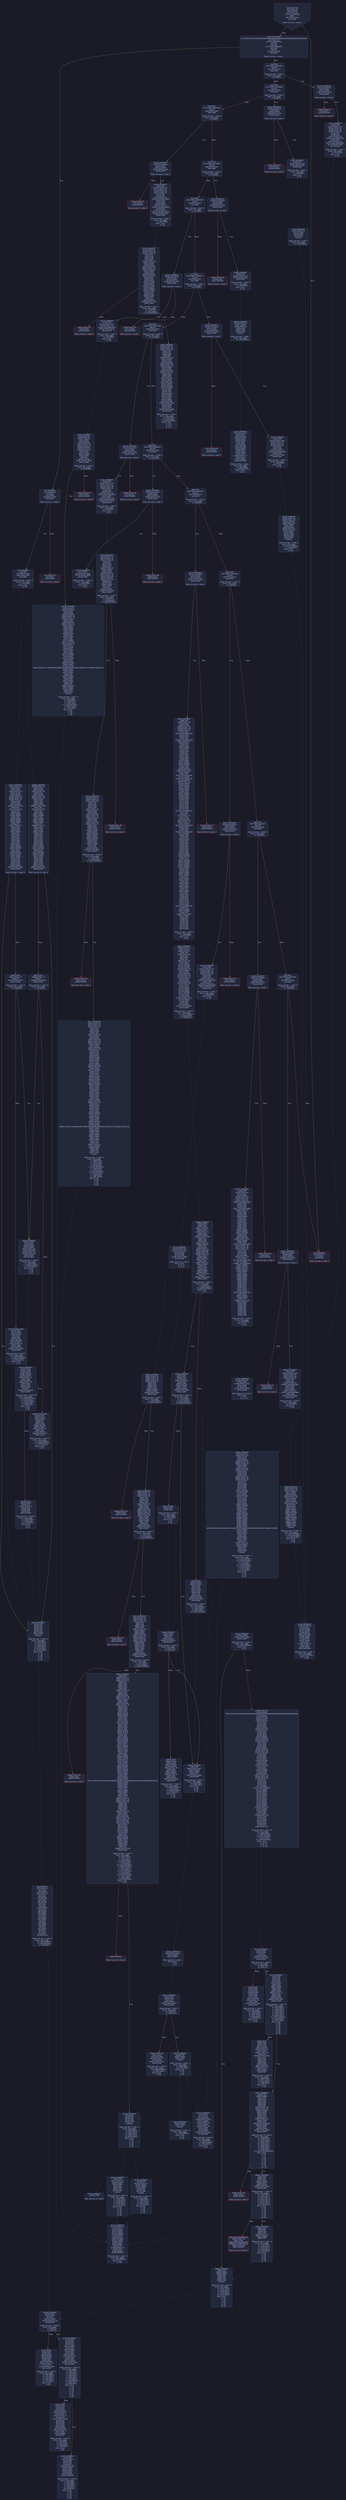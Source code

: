 digraph G {
    node [shape=box, style="filled, rounded", color="#565f89", fontcolor="#c0caf5", fontname="Helvetica", fillcolor="#24283b"];
    edge [color="#414868", fontcolor="#c0caf5", fontname="Helvetica"];
    bgcolor="#1a1b26";
    0 [ label = "[00] PUSH1 80
[02] PUSH1 40
[04] MSTORE
[05] PUSH1 04
[07] CALLDATASIZE
[08] LT
[09] PUSH2 00c4
[0c] JUMPI

Stack size req: 0, sizeΔ: 0
" shape = invhouse]
    1 [ label = "[0d] PUSH4 ffffffff
[12] PUSH29 0100000000000000000000000000000000000000000000000000000000
[30] PUSH1 00
[32] CALLDATALOAD
[33] DIV
[34] AND
[35] PUSH4 06fdde03
[3a] DUP2
[3b] EQ
[3c] PUSH2 00c9
[3f] JUMPI

Stack size req: 0, sizeΔ: 1
"]
    2 [ label = "[40] DUP1
[41] PUSH4 095ea7b3
[46] EQ
[47] PUSH2 0153
[4a] JUMPI

Stack size req: 1, sizeΔ: 0
Entry->Op usage:
	0->70:EQ:1
"]
    3 [ label = "[4b] DUP1
[4c] PUSH4 18160ddd
[51] EQ
[52] PUSH2 018b
[55] JUMPI

Stack size req: 1, sizeΔ: 0
Entry->Op usage:
	0->81:EQ:1
"]
    4 [ label = "[56] DUP1
[57] PUSH4 23b872dd
[5c] EQ
[5d] PUSH2 01b2
[60] JUMPI

Stack size req: 1, sizeΔ: 0
Entry->Op usage:
	0->92:EQ:1
"]
    5 [ label = "[61] DUP1
[62] PUSH4 313ce567
[67] EQ
[68] PUSH2 01dc
[6b] JUMPI

Stack size req: 1, sizeΔ: 0
Entry->Op usage:
	0->103:EQ:1
"]
    6 [ label = "[6c] DUP1
[6d] PUSH4 42966c68
[72] EQ
[73] PUSH2 0207
[76] JUMPI

Stack size req: 1, sizeΔ: 0
Entry->Op usage:
	0->114:EQ:1
"]
    7 [ label = "[77] DUP1
[78] PUSH4 70a08231
[7d] EQ
[7e] PUSH2 021f
[81] JUMPI

Stack size req: 1, sizeΔ: 0
Entry->Op usage:
	0->125:EQ:1
"]
    8 [ label = "[82] DUP1
[83] PUSH4 79cc6790
[88] EQ
[89] PUSH2 0240
[8c] JUMPI

Stack size req: 1, sizeΔ: 0
Entry->Op usage:
	0->136:EQ:1
"]
    9 [ label = "[8d] DUP1
[8e] PUSH4 95d89b41
[93] EQ
[94] PUSH2 0264
[97] JUMPI

Stack size req: 1, sizeΔ: 0
Entry->Op usage:
	0->147:EQ:1
"]
    10 [ label = "[98] DUP1
[99] PUSH4 9dbf0087
[9e] EQ
[9f] PUSH2 0279
[a2] JUMPI

Stack size req: 1, sizeΔ: 0
Entry->Op usage:
	0->158:EQ:1
"]
    11 [ label = "[a3] DUP1
[a4] PUSH4 a9059cbb
[a9] EQ
[aa] PUSH2 0317
[ad] JUMPI

Stack size req: 1, sizeΔ: 0
Entry->Op usage:
	0->169:EQ:1
"]
    12 [ label = "[ae] DUP1
[af] PUSH4 cae9ca51
[b4] EQ
[b5] PUSH2 033b
[b8] JUMPI

Stack size req: 1, sizeΔ: 0
Entry->Op usage:
	0->180:EQ:1
"]
    13 [ label = "[b9] DUP1
[ba] PUSH4 dd62ed3e
[bf] EQ
[c0] PUSH2 03a4
[c3] JUMPI

Stack size req: 1, sizeΔ: 0
Entry->Op usage:
	0->191:EQ:1
"]
    14 [ label = "[c4] JUMPDEST
[c5] PUSH1 00
[c7] DUP1
[c8] REVERT

Stack size req: 0, sizeΔ: 0
" color = "red"]
    15 [ label = "[c9] JUMPDEST
[ca] CALLVALUE
[cb] DUP1
[cc] ISZERO
[cd] PUSH2 00d5
[d0] JUMPI

Stack size req: 0, sizeΔ: 1
"]
    16 [ label = "[d1] PUSH1 00
[d3] DUP1
[d4] REVERT

Stack size req: 0, sizeΔ: 0
" color = "red"]
    17 [ label = "[d5] JUMPDEST
[d6] POP
[d7] PUSH2 00de
[da] PUSH2 03cb
[dd] JUMP

Stack size req: 1, sizeΔ: 0
Entry->Op usage:
	0->214:POP:0
Entry->Exit:
	0->😵
"]
    18 [ label = "[de] JUMPDEST
[df] PUSH1 40
[e1] DUP1
[e2] MLOAD
[e3] PUSH1 20
[e5] DUP1
[e6] DUP3
[e7] MSTORE
[e8] DUP4
[e9] MLOAD
[ea] DUP2
[eb] DUP4
[ec] ADD
[ed] MSTORE
[ee] DUP4
[ef] MLOAD
[f0] SWAP2
[f1] SWAP3
[f2] DUP4
[f3] SWAP3
[f4] SWAP1
[f5] DUP4
[f6] ADD
[f7] SWAP2
[f8] DUP6
[f9] ADD
[fa] SWAP1
[fb] DUP1
[fc] DUP4
[fd] DUP4
[fe] PUSH1 00

Stack size req: 1, sizeΔ: 9
Entry->Op usage:
	0->233:MLOAD:0
	0->239:MLOAD:0
	0->249:ADD:0
"]
    19 [ label = "[0100] JUMPDEST
[0101] DUP4
[0102] DUP2
[0103] LT
[0104] ISZERO
[0105] PUSH2 0118
[0108] JUMPI

Stack size req: 4, sizeΔ: 0
Entry->Op usage:
	0->259:LT:0
	3->259:LT:1
"]
    20 [ label = "[0109] DUP2
[010a] DUP2
[010b] ADD
[010c] MLOAD
[010d] DUP4
[010e] DUP3
[010f] ADD
[0110] MSTORE
[0111] PUSH1 20
[0113] ADD
[0114] PUSH2 0100
[0117] JUMP

Stack size req: 3, sizeΔ: 0
Entry->Op usage:
	0->267:ADD:0
	0->271:ADD:0
	0->275:ADD:1
	1->267:ADD:1
	2->271:ADD:1
Entry->Exit:
	0->😵
"]
    21 [ label = "[0118] JUMPDEST
[0119] POP
[011a] POP
[011b] POP
[011c] POP
[011d] SWAP1
[011e] POP
[011f] SWAP1
[0120] DUP2
[0121] ADD
[0122] SWAP1
[0123] PUSH1 1f
[0125] AND
[0126] DUP1
[0127] ISZERO
[0128] PUSH2 0145
[012b] JUMPI

Stack size req: 7, sizeΔ: -5
Entry->Op usage:
	0->281:POP:0
	1->282:POP:0
	2->283:POP:0
	3->284:POP:0
	4->289:ADD:0
	4->293:AND:1
	4->295:ISZERO:0
	5->286:POP:0
	6->289:ADD:1
Entry->Exit:
	0->😵
	1->😵
	2->😵
	3->😵
	4->0
	5->😵
	6->😵
"]
    22 [ label = "[012c] DUP1
[012d] DUP3
[012e] SUB
[012f] DUP1
[0130] MLOAD
[0131] PUSH1 01
[0133] DUP4
[0134] PUSH1 20
[0136] SUB
[0137] PUSH2 0100
[013a] EXP
[013b] SUB
[013c] NOT
[013d] AND
[013e] DUP2
[013f] MSTORE
[0140] PUSH1 20
[0142] ADD
[0143] SWAP2
[0144] POP

Stack size req: 2, sizeΔ: 0
Entry->Op usage:
	0->302:SUB:1
	0->310:SUB:1
	1->302:SUB:0
	1->324:POP:0
Entry->Exit:
	1->😵
"]
    23 [ label = "[0145] JUMPDEST
[0146] POP
[0147] SWAP3
[0148] POP
[0149] POP
[014a] POP
[014b] PUSH1 40
[014d] MLOAD
[014e] DUP1
[014f] SWAP2
[0150] SUB
[0151] SWAP1
[0152] RETURN

Stack size req: 5, sizeΔ: -5
Entry->Op usage:
	0->326:POP:0
	1->336:SUB:0
	2->329:POP:0
	3->330:POP:0
	4->328:POP:0
Entry->Exit:
	0->😵
	1->😵
	2->😵
	3->😵
	4->😵
" color = "darkblue"]
    24 [ label = "[0153] JUMPDEST
[0154] CALLVALUE
[0155] DUP1
[0156] ISZERO
[0157] PUSH2 015f
[015a] JUMPI

Stack size req: 0, sizeΔ: 1
"]
    25 [ label = "[015b] PUSH1 00
[015d] DUP1
[015e] REVERT

Stack size req: 0, sizeΔ: 0
" color = "red"]
    26 [ label = "[015f] JUMPDEST
[0160] POP
[0161] PUSH2 0177
[0164] PUSH1 01
[0166] PUSH1 a0
[0168] PUSH1 02
[016a] EXP
[016b] SUB
[016c] PUSH1 04
[016e] CALLDATALOAD
[016f] AND
[0170] PUSH1 24
[0172] CALLDATALOAD
[0173] PUSH2 0459
[0176] JUMP

Stack size req: 1, sizeΔ: 2
Entry->Op usage:
	0->352:POP:0
Entry->Exit:
	0->😵
"]
    27 [ label = "[0177] JUMPDEST
[0178] PUSH1 40
[017a] DUP1
[017b] MLOAD
[017c] SWAP2
[017d] ISZERO
[017e] ISZERO
[017f] DUP3
[0180] MSTORE
[0181] MLOAD
[0182] SWAP1
[0183] DUP2
[0184] SWAP1
[0185] SUB
[0186] PUSH1 20
[0188] ADD
[0189] SWAP1
[018a] RETURN

Stack size req: 1, sizeΔ: -1
Entry->Op usage:
	0->381:ISZERO:0
Entry->Exit:
	0->😵
" color = "darkblue"]
    28 [ label = "[018b] JUMPDEST
[018c] CALLVALUE
[018d] DUP1
[018e] ISZERO
[018f] PUSH2 0197
[0192] JUMPI

Stack size req: 0, sizeΔ: 1
"]
    29 [ label = "[0193] PUSH1 00
[0195] DUP1
[0196] REVERT

Stack size req: 0, sizeΔ: 0
" color = "red"]
    30 [ label = "[0197] JUMPDEST
[0198] POP
[0199] PUSH2 01a0
[019c] PUSH2 04bf
[019f] JUMP

Stack size req: 1, sizeΔ: 0
Entry->Op usage:
	0->408:POP:0
Entry->Exit:
	0->😵
"]
    31 [ label = "[01a0] JUMPDEST
[01a1] PUSH1 40
[01a3] DUP1
[01a4] MLOAD
[01a5] SWAP2
[01a6] DUP3
[01a7] MSTORE
[01a8] MLOAD
[01a9] SWAP1
[01aa] DUP2
[01ab] SWAP1
[01ac] SUB
[01ad] PUSH1 20
[01af] ADD
[01b0] SWAP1
[01b1] RETURN

Stack size req: 1, sizeΔ: -1
Entry->Op usage:
	0->423:MSTORE:1
Entry->Exit:
	0->😵
" color = "darkblue"]
    32 [ label = "[01b2] JUMPDEST
[01b3] CALLVALUE
[01b4] DUP1
[01b5] ISZERO
[01b6] PUSH2 01be
[01b9] JUMPI

Stack size req: 0, sizeΔ: 1
"]
    33 [ label = "[01ba] PUSH1 00
[01bc] DUP1
[01bd] REVERT

Stack size req: 0, sizeΔ: 0
" color = "red"]
    34 [ label = "[01be] JUMPDEST
[01bf] POP
[01c0] PUSH2 0177
[01c3] PUSH1 01
[01c5] PUSH1 a0
[01c7] PUSH1 02
[01c9] EXP
[01ca] SUB
[01cb] PUSH1 04
[01cd] CALLDATALOAD
[01ce] DUP2
[01cf] AND
[01d0] SWAP1
[01d1] PUSH1 24
[01d3] CALLDATALOAD
[01d4] AND
[01d5] PUSH1 44
[01d7] CALLDATALOAD
[01d8] PUSH2 04c5
[01db] JUMP

Stack size req: 1, sizeΔ: 3
Entry->Op usage:
	0->447:POP:0
Entry->Exit:
	0->😵
"]
    35 [ label = "[01dc] JUMPDEST
[01dd] CALLVALUE
[01de] DUP1
[01df] ISZERO
[01e0] PUSH2 01e8
[01e3] JUMPI

Stack size req: 0, sizeΔ: 1
"]
    36 [ label = "[01e4] PUSH1 00
[01e6] DUP1
[01e7] REVERT

Stack size req: 0, sizeΔ: 0
" color = "red"]
    37 [ label = "[01e8] JUMPDEST
[01e9] POP
[01ea] PUSH2 01f1
[01ed] PUSH2 0534
[01f0] JUMP

Stack size req: 1, sizeΔ: 0
Entry->Op usage:
	0->489:POP:0
Entry->Exit:
	0->😵
"]
    38 [ label = "[01f1] JUMPDEST
[01f2] PUSH1 40
[01f4] DUP1
[01f5] MLOAD
[01f6] PUSH1 ff
[01f8] SWAP1
[01f9] SWAP3
[01fa] AND
[01fb] DUP3
[01fc] MSTORE
[01fd] MLOAD
[01fe] SWAP1
[01ff] DUP2
[0200] SWAP1
[0201] SUB
[0202] PUSH1 20
[0204] ADD
[0205] SWAP1
[0206] RETURN

Stack size req: 1, sizeΔ: -1
Entry->Op usage:
	0->506:AND:0
	0->508:MSTORE:1
Entry->Exit:
	0->😵
" color = "darkblue"]
    39 [ label = "[0207] JUMPDEST
[0208] CALLVALUE
[0209] DUP1
[020a] ISZERO
[020b] PUSH2 0213
[020e] JUMPI

Stack size req: 0, sizeΔ: 1
"]
    40 [ label = "[020f] PUSH1 00
[0211] DUP1
[0212] REVERT

Stack size req: 0, sizeΔ: 0
" color = "red"]
    41 [ label = "[0213] JUMPDEST
[0214] POP
[0215] PUSH2 0177
[0218] PUSH1 04
[021a] CALLDATALOAD
[021b] PUSH2 053d
[021e] JUMP

Stack size req: 1, sizeΔ: 1
Entry->Op usage:
	0->532:POP:0
Entry->Exit:
	0->😵
"]
    42 [ label = "[021f] JUMPDEST
[0220] CALLVALUE
[0221] DUP1
[0222] ISZERO
[0223] PUSH2 022b
[0226] JUMPI

Stack size req: 0, sizeΔ: 1
"]
    43 [ label = "[0227] PUSH1 00
[0229] DUP1
[022a] REVERT

Stack size req: 0, sizeΔ: 0
" color = "red"]
    44 [ label = "[022b] JUMPDEST
[022c] POP
[022d] PUSH2 01a0
[0230] PUSH1 01
[0232] PUSH1 a0
[0234] PUSH1 02
[0236] EXP
[0237] SUB
[0238] PUSH1 04
[023a] CALLDATALOAD
[023b] AND
[023c] PUSH2 05b5
[023f] JUMP

Stack size req: 1, sizeΔ: 1
Entry->Op usage:
	0->556:POP:0
Entry->Exit:
	0->😵
"]
    45 [ label = "[0240] JUMPDEST
[0241] CALLVALUE
[0242] DUP1
[0243] ISZERO
[0244] PUSH2 024c
[0247] JUMPI

Stack size req: 0, sizeΔ: 1
"]
    46 [ label = "[0248] PUSH1 00
[024a] DUP1
[024b] REVERT

Stack size req: 0, sizeΔ: 0
" color = "red"]
    47 [ label = "[024c] JUMPDEST
[024d] POP
[024e] PUSH2 0177
[0251] PUSH1 01
[0253] PUSH1 a0
[0255] PUSH1 02
[0257] EXP
[0258] SUB
[0259] PUSH1 04
[025b] CALLDATALOAD
[025c] AND
[025d] PUSH1 24
[025f] CALLDATALOAD
[0260] PUSH2 05c7
[0263] JUMP

Stack size req: 1, sizeΔ: 2
Entry->Op usage:
	0->589:POP:0
Entry->Exit:
	0->😵
"]
    48 [ label = "[0264] JUMPDEST
[0265] CALLVALUE
[0266] DUP1
[0267] ISZERO
[0268] PUSH2 0270
[026b] JUMPI

Stack size req: 0, sizeΔ: 1
"]
    49 [ label = "[026c] PUSH1 00
[026e] DUP1
[026f] REVERT

Stack size req: 0, sizeΔ: 0
" color = "red"]
    50 [ label = "[0270] JUMPDEST
[0271] POP
[0272] PUSH2 00de
[0275] PUSH2 0698
[0278] JUMP

Stack size req: 1, sizeΔ: 0
Entry->Op usage:
	0->625:POP:0
Entry->Exit:
	0->😵
"]
    51 [ label = "[0279] JUMPDEST
[027a] CALLVALUE
[027b] DUP1
[027c] ISZERO
[027d] PUSH2 0285
[0280] JUMPI

Stack size req: 0, sizeΔ: 1
"]
    52 [ label = "[0281] PUSH1 00
[0283] DUP1
[0284] REVERT

Stack size req: 0, sizeΔ: 0
" color = "red"]
    53 [ label = "[0285] JUMPDEST
[0286] POP
[0287] PUSH1 40
[0289] DUP1
[028a] MLOAD
[028b] PUSH1 20
[028d] PUSH1 04
[028f] PUSH1 24
[0291] DUP1
[0292] CALLDATALOAD
[0293] DUP3
[0294] DUP2
[0295] ADD
[0296] CALLDATALOAD
[0297] PUSH1 1f
[0299] DUP2
[029a] ADD
[029b] DUP6
[029c] SWAP1
[029d] DIV
[029e] DUP6
[029f] MUL
[02a0] DUP7
[02a1] ADD
[02a2] DUP6
[02a3] ADD
[02a4] SWAP1
[02a5] SWAP7
[02a6] MSTORE
[02a7] DUP6
[02a8] DUP6
[02a9] MSTORE
[02aa] PUSH2 0315
[02ad] SWAP6
[02ae] DUP4
[02af] CALLDATALOAD
[02b0] SWAP6
[02b1] CALLDATASIZE
[02b2] SWAP6
[02b3] PUSH1 44
[02b5] SWAP5
[02b6] SWAP2
[02b7] SWAP4
[02b8] SWAP1
[02b9] SWAP2
[02ba] ADD
[02bb] SWAP2
[02bc] SWAP1
[02bd] DUP2
[02be] SWAP1
[02bf] DUP5
[02c0] ADD
[02c1] DUP4
[02c2] DUP3
[02c3] DUP1
[02c4] DUP3
[02c5] DUP5
[02c6] CALLDATACOPY
[02c7] POP
[02c8] POP
[02c9] PUSH1 40
[02cb] DUP1
[02cc] MLOAD
[02cd] PUSH1 20
[02cf] PUSH1 1f
[02d1] DUP10
[02d2] CALLDATALOAD
[02d3] DUP12
[02d4] ADD
[02d5] DUP1
[02d6] CALLDATALOAD
[02d7] SWAP2
[02d8] DUP3
[02d9] ADD
[02da] DUP4
[02db] SWAP1
[02dc] DIV
[02dd] DUP4
[02de] MUL
[02df] DUP5
[02e0] ADD
[02e1] DUP4
[02e2] ADD
[02e3] SWAP1
[02e4] SWAP5
[02e5] MSTORE
[02e6] DUP1
[02e7] DUP4
[02e8] MSTORE
[02e9] SWAP8
[02ea] SWAP11
[02eb] SWAP10
[02ec] SWAP9
[02ed] DUP2
[02ee] ADD
[02ef] SWAP8
[02f0] SWAP2
[02f1] SWAP7
[02f2] POP
[02f3] SWAP2
[02f4] DUP3
[02f5] ADD
[02f6] SWAP5
[02f7] POP
[02f8] SWAP3
[02f9] POP
[02fa] DUP3
[02fb] SWAP2
[02fc] POP
[02fd] DUP5
[02fe] ADD
[02ff] DUP4
[0300] DUP3
[0301] DUP1
[0302] DUP3
[0303] DUP5
[0304] CALLDATACOPY
[0305] POP
[0306] SWAP5
[0307] SWAP8
[0308] POP
[0309] PUSH2 06f2
[030c] SWAP7
[030d] POP
[030e] POP
[030f] POP
[0310] POP
[0311] POP
[0312] POP
[0313] POP
[0314] JUMP

Stack size req: 1, sizeΔ: 3
Entry->Op usage:
	0->646:POP:0
Entry->Exit:
	0->😵
"]
    54 [ label = "[0315] JUMPDEST
[0316] STOP

Stack size req: 0, sizeΔ: 0
" color = "darkblue"]
    55 [ label = "[0317] JUMPDEST
[0318] CALLVALUE
[0319] DUP1
[031a] ISZERO
[031b] PUSH2 0323
[031e] JUMPI

Stack size req: 0, sizeΔ: 1
"]
    56 [ label = "[031f] PUSH1 00
[0321] DUP1
[0322] REVERT

Stack size req: 0, sizeΔ: 0
" color = "red"]
    57 [ label = "[0323] JUMPDEST
[0324] POP
[0325] PUSH2 0177
[0328] PUSH1 01
[032a] PUSH1 a0
[032c] PUSH1 02
[032e] EXP
[032f] SUB
[0330] PUSH1 04
[0332] CALLDATALOAD
[0333] AND
[0334] PUSH1 24
[0336] CALLDATALOAD
[0337] PUSH2 073f
[033a] JUMP

Stack size req: 1, sizeΔ: 2
Entry->Op usage:
	0->804:POP:0
Entry->Exit:
	0->😵
"]
    58 [ label = "[033b] JUMPDEST
[033c] CALLVALUE
[033d] DUP1
[033e] ISZERO
[033f] PUSH2 0347
[0342] JUMPI

Stack size req: 0, sizeΔ: 1
"]
    59 [ label = "[0343] PUSH1 00
[0345] DUP1
[0346] REVERT

Stack size req: 0, sizeΔ: 0
" color = "red"]
    60 [ label = "[0347] JUMPDEST
[0348] POP
[0349] PUSH1 40
[034b] DUP1
[034c] MLOAD
[034d] PUSH1 20
[034f] PUSH1 04
[0351] PUSH1 44
[0353] CALLDATALOAD
[0354] DUP2
[0355] DUP2
[0356] ADD
[0357] CALLDATALOAD
[0358] PUSH1 1f
[035a] DUP2
[035b] ADD
[035c] DUP5
[035d] SWAP1
[035e] DIV
[035f] DUP5
[0360] MUL
[0361] DUP6
[0362] ADD
[0363] DUP5
[0364] ADD
[0365] SWAP1
[0366] SWAP6
[0367] MSTORE
[0368] DUP5
[0369] DUP5
[036a] MSTORE
[036b] PUSH2 0177
[036e] SWAP5
[036f] DUP3
[0370] CALLDATALOAD
[0371] PUSH1 01
[0373] PUSH1 a0
[0375] PUSH1 02
[0377] EXP
[0378] SUB
[0379] AND
[037a] SWAP5
[037b] PUSH1 24
[037d] DUP1
[037e] CALLDATALOAD
[037f] SWAP6
[0380] CALLDATASIZE
[0381] SWAP6
[0382] SWAP5
[0383] PUSH1 64
[0385] SWAP5
[0386] SWAP3
[0387] ADD
[0388] SWAP2
[0389] SWAP1
[038a] DUP2
[038b] SWAP1
[038c] DUP5
[038d] ADD
[038e] DUP4
[038f] DUP3
[0390] DUP1
[0391] DUP3
[0392] DUP5
[0393] CALLDATACOPY
[0394] POP
[0395] SWAP5
[0396] SWAP8
[0397] POP
[0398] PUSH2 0755
[039b] SWAP7
[039c] POP
[039d] POP
[039e] POP
[039f] POP
[03a0] POP
[03a1] POP
[03a2] POP
[03a3] JUMP

Stack size req: 1, sizeΔ: 3
Entry->Op usage:
	0->840:POP:0
Entry->Exit:
	0->😵
"]
    61 [ label = "[03a4] JUMPDEST
[03a5] CALLVALUE
[03a6] DUP1
[03a7] ISZERO
[03a8] PUSH2 03b0
[03ab] JUMPI

Stack size req: 0, sizeΔ: 1
"]
    62 [ label = "[03ac] PUSH1 00
[03ae] DUP1
[03af] REVERT

Stack size req: 0, sizeΔ: 0
" color = "red"]
    63 [ label = "[03b0] JUMPDEST
[03b1] POP
[03b2] PUSH2 01a0
[03b5] PUSH1 01
[03b7] PUSH1 a0
[03b9] PUSH1 02
[03bb] EXP
[03bc] SUB
[03bd] PUSH1 04
[03bf] CALLDATALOAD
[03c0] DUP2
[03c1] AND
[03c2] SWAP1
[03c3] PUSH1 24
[03c5] CALLDATALOAD
[03c6] AND
[03c7] PUSH2 086e
[03ca] JUMP

Stack size req: 1, sizeΔ: 2
Entry->Op usage:
	0->945:POP:0
Entry->Exit:
	0->😵
"]
    64 [ label = "[03cb] JUMPDEST
[03cc] PUSH1 00
[03ce] DUP1
[03cf] SLOAD
[03d0] PUSH1 40
[03d2] DUP1
[03d3] MLOAD
[03d4] PUSH1 20
[03d6] PUSH1 02
[03d8] PUSH1 01
[03da] DUP6
[03db] AND
[03dc] ISZERO
[03dd] PUSH2 0100
[03e0] MUL
[03e1] PUSH1 00
[03e3] NOT
[03e4] ADD
[03e5] SWAP1
[03e6] SWAP5
[03e7] AND
[03e8] SWAP4
[03e9] SWAP1
[03ea] SWAP4
[03eb] DIV
[03ec] PUSH1 1f
[03ee] DUP2
[03ef] ADD
[03f0] DUP5
[03f1] SWAP1
[03f2] DIV
[03f3] DUP5
[03f4] MUL
[03f5] DUP3
[03f6] ADD
[03f7] DUP5
[03f8] ADD
[03f9] SWAP1
[03fa] SWAP3
[03fb] MSTORE
[03fc] DUP2
[03fd] DUP2
[03fe] MSTORE
[03ff] SWAP3
[0400] SWAP2
[0401] DUP4
[0402] ADD
[0403] DUP3
[0404] DUP3
[0405] DUP1
[0406] ISZERO
[0407] PUSH2 0451
[040a] JUMPI

Stack size req: 0, sizeΔ: 6
"]
    65 [ label = "[040b] DUP1
[040c] PUSH1 1f
[040e] LT
[040f] PUSH2 0426
[0412] JUMPI

Stack size req: 1, sizeΔ: 0
Entry->Op usage:
	0->1038:LT:1
"]
    66 [ label = "[0413] PUSH2 0100
[0416] DUP1
[0417] DUP4
[0418] SLOAD
[0419] DIV
[041a] MUL
[041b] DUP4
[041c] MSTORE
[041d] SWAP2
[041e] PUSH1 20
[0420] ADD
[0421] SWAP2
[0422] PUSH2 0451
[0425] JUMP

Stack size req: 3, sizeΔ: 0
Entry->Op usage:
	1->1048:SLOAD:0
	2->1052:MSTORE:0
	2->1056:ADD:1
Entry->Exit:
	2->😵
"]
    67 [ label = "[0426] JUMPDEST
[0427] DUP3
[0428] ADD
[0429] SWAP2
[042a] SWAP1
[042b] PUSH1 00
[042d] MSTORE
[042e] PUSH1 20
[0430] PUSH1 00
[0432] SHA3
[0433] SWAP1

Stack size req: 3, sizeΔ: 0
Entry->Op usage:
	0->1064:ADD:1
	1->1069:MSTORE:1
	2->1064:ADD:0
Entry->Exit:
	0->😵
	1->😵
	2->0
"]
    68 [ label = "[0434] JUMPDEST
[0435] DUP2
[0436] SLOAD
[0437] DUP2
[0438] MSTORE
[0439] SWAP1
[043a] PUSH1 01
[043c] ADD
[043d] SWAP1
[043e] PUSH1 20
[0440] ADD
[0441] DUP1
[0442] DUP4
[0443] GT
[0444] PUSH2 0434
[0447] JUMPI

Stack size req: 3, sizeΔ: 0
Entry->Op usage:
	0->1080:MSTORE:0
	0->1088:ADD:1
	1->1078:SLOAD:0
	1->1084:ADD:1
	2->1091:GT:0
Entry->Exit:
	0->😵
	1->😵
"]
    69 [ label = "[0448] DUP3
[0449] SWAP1
[044a] SUB
[044b] PUSH1 1f
[044d] AND
[044e] DUP3
[044f] ADD
[0450] SWAP2

Stack size req: 3, sizeΔ: 0
Entry->Op usage:
	0->1098:SUB:0
	2->1098:SUB:1
	2->1103:ADD:0
Entry->Exit:
	0->😵
	2->0
"]
    70 [ label = "[0451] JUMPDEST
[0452] POP
[0453] POP
[0454] POP
[0455] POP
[0456] POP
[0457] DUP2
[0458] JUMP
Indirect!

Stack size req: 7, sizeΔ: -5
Entry->Op usage:
	0->1106:POP:0
	1->1107:POP:0
	2->1108:POP:0
	3->1109:POP:0
	4->1110:POP:0
	6->1112:JUMP:0
Entry->Exit:
	0->😵
	1->😵
	2->😵
	3->😵
	4->😵
" color = "teal"]
    71 [ label = "[0459] JUMPDEST
[045a] CALLER
[045b] PUSH1 00
[045d] DUP2
[045e] DUP2
[045f] MSTORE
[0460] PUSH1 05
[0462] PUSH1 20
[0464] SWAP1
[0465] DUP2
[0466] MSTORE
[0467] PUSH1 40
[0469] DUP1
[046a] DUP4
[046b] SHA3
[046c] PUSH1 01
[046e] PUSH1 a0
[0470] PUSH1 02
[0472] EXP
[0473] SUB
[0474] DUP8
[0475] AND
[0476] DUP1
[0477] DUP6
[0478] MSTORE
[0479] SWAP1
[047a] DUP4
[047b] MSTORE
[047c] DUP2
[047d] DUP5
[047e] SHA3
[047f] DUP7
[0480] SWAP1
[0481] SSTORE
[0482] DUP2
[0483] MLOAD
[0484] DUP7
[0485] DUP2
[0486] MSTORE
[0487] SWAP2
[0488] MLOAD
[0489] SWAP4
[048a] SWAP5
[048b] SWAP1
[048c] SWAP4
[048d] SWAP1
[048e] SWAP3
[048f] PUSH32 8c5be1e5ebec7d5bd14f71427d1e84f3dd0314c0f7b2291e5b200ac8c7c3b925
[04b0] SWAP3
[04b1] DUP3
[04b2] SWAP1
[04b3] SUB
[04b4] ADD
[04b5] SWAP1
[04b6] LOG3
[04b7] POP
[04b8] PUSH1 01
[04ba] SWAP3
[04bb] SWAP2
[04bc] POP
[04bd] POP
[04be] JUMP
Indirect!

Stack size req: 3, sizeΔ: -2
Entry->Op usage:
	0->1153:SSTORE:1
	0->1158:MSTORE:1
	0->1213:POP:0
	1->1141:AND:0
	1->1144:MSTORE:1
	1->1206:LOG3:4
	1->1212:POP:0
	2->1214:JUMP:0
Entry->Exit:
	0->😵
	1->😵
	2->😵
" color = "teal"]
    72 [ label = "[04bf] JUMPDEST
[04c0] PUSH1 03
[04c2] SLOAD
[04c3] DUP2
[04c4] JUMP
Indirect!

Stack size req: 1, sizeΔ: 1
Entry->Op usage:
	0->1220:JUMP:0
" color = "teal"]
    73 [ label = "[04c5] JUMPDEST
[04c6] PUSH1 01
[04c8] PUSH1 a0
[04ca] PUSH1 02
[04cc] EXP
[04cd] SUB
[04ce] DUP4
[04cf] AND
[04d0] PUSH1 00
[04d2] SWAP1
[04d3] DUP2
[04d4] MSTORE
[04d5] PUSH1 05
[04d7] PUSH1 20
[04d9] SWAP1
[04da] DUP2
[04db] MSTORE
[04dc] PUSH1 40
[04de] DUP1
[04df] DUP4
[04e0] SHA3
[04e1] CALLER
[04e2] DUP5
[04e3] MSTORE
[04e4] SWAP1
[04e5] SWAP2
[04e6] MSTORE
[04e7] DUP2
[04e8] SHA3
[04e9] SLOAD
[04ea] DUP3
[04eb] GT
[04ec] ISZERO
[04ed] PUSH2 04f5
[04f0] JUMPI

Stack size req: 3, sizeΔ: 1
Entry->Op usage:
	0->1259:GT:0
	2->1231:AND:0
	2->1236:MSTORE:1
"]
    74 [ label = "[04f1] PUSH1 00
[04f3] DUP1
[04f4] REVERT

Stack size req: 0, sizeΔ: 0
" color = "red"]
    75 [ label = "[04f5] JUMPDEST
[04f6] PUSH1 01
[04f8] PUSH1 a0
[04fa] PUSH1 02
[04fc] EXP
[04fd] SUB
[04fe] DUP5
[04ff] AND
[0500] PUSH1 00
[0502] SWAP1
[0503] DUP2
[0504] MSTORE
[0505] PUSH1 05
[0507] PUSH1 20
[0509] SWAP1
[050a] DUP2
[050b] MSTORE
[050c] PUSH1 40
[050e] DUP1
[050f] DUP4
[0510] SHA3
[0511] CALLER
[0512] DUP5
[0513] MSTORE
[0514] SWAP1
[0515] SWAP2
[0516] MSTORE
[0517] SWAP1
[0518] SHA3
[0519] DUP1
[051a] SLOAD
[051b] DUP4
[051c] SWAP1
[051d] SUB
[051e] SWAP1
[051f] SSTORE
[0520] PUSH2 052a
[0523] DUP5
[0524] DUP5
[0525] DUP5
[0526] PUSH2 088b
[0529] JUMP

Stack size req: 4, sizeΔ: 4
Entry->Op usage:
	1->1309:SUB:1
	3->1279:AND:0
	3->1284:MSTORE:1
Entry->Exit:
	1->0, 5
	2->1, 6
	3->2, 7
"]
    76 [ label = "[052a] JUMPDEST
[052b] POP
[052c] PUSH1 01
[052e] SWAP4
[052f] SWAP3
[0530] POP
[0531] POP
[0532] POP
[0533] JUMP
Indirect!

Stack size req: 5, sizeΔ: -4
Entry->Op usage:
	0->1323:POP:0
	1->1329:POP:0
	2->1330:POP:0
	3->1328:POP:0
	4->1331:JUMP:0
Entry->Exit:
	0->😵
	1->😵
	2->😵
	3->😵
	4->😵
" color = "teal"]
    77 [ label = "[0534] JUMPDEST
[0535] PUSH1 02
[0537] SLOAD
[0538] PUSH1 ff
[053a] AND
[053b] DUP2
[053c] JUMP
Indirect!

Stack size req: 1, sizeΔ: 1
Entry->Op usage:
	0->1340:JUMP:0
" color = "teal"]
    78 [ label = "[053d] JUMPDEST
[053e] CALLER
[053f] PUSH1 00
[0541] SWAP1
[0542] DUP2
[0543] MSTORE
[0544] PUSH1 04
[0546] PUSH1 20
[0548] MSTORE
[0549] PUSH1 40
[054b] DUP2
[054c] SHA3
[054d] SLOAD
[054e] DUP3
[054f] GT
[0550] ISZERO
[0551] PUSH2 0559
[0554] JUMPI

Stack size req: 1, sizeΔ: 1
Entry->Op usage:
	0->1359:GT:0
"]
    79 [ label = "[0555] PUSH1 00
[0557] DUP1
[0558] REVERT

Stack size req: 0, sizeΔ: 0
" color = "red"]
    80 [ label = "[0559] JUMPDEST
[055a] CALLER
[055b] PUSH1 00
[055d] DUP2
[055e] DUP2
[055f] MSTORE
[0560] PUSH1 04
[0562] PUSH1 20
[0564] SWAP1
[0565] DUP2
[0566] MSTORE
[0567] PUSH1 40
[0569] SWAP2
[056a] DUP3
[056b] SWAP1
[056c] SHA3
[056d] DUP1
[056e] SLOAD
[056f] DUP7
[0570] SWAP1
[0571] SUB
[0572] SWAP1
[0573] SSTORE
[0574] PUSH1 03
[0576] DUP1
[0577] SLOAD
[0578] DUP7
[0579] SWAP1
[057a] SUB
[057b] SWAP1
[057c] SSTORE
[057d] DUP2
[057e] MLOAD
[057f] DUP6
[0580] DUP2
[0581] MSTORE
[0582] SWAP2
[0583] MLOAD
[0584] PUSH32 cc16f5dbb4873280815c1ee09dbd06736cffcc184412cf7a71a0fdb75d397ca5
[05a5] SWAP3
[05a6] DUP2
[05a7] SWAP1
[05a8] SUB
[05a9] SWAP1
[05aa] SWAP2
[05ab] ADD
[05ac] SWAP1
[05ad] LOG2
[05ae] POP
[05af] PUSH1 01
[05b1] SWAP2
[05b2] SWAP1
[05b3] POP
[05b4] JUMP
Indirect!

Stack size req: 3, sizeΔ: -2
Entry->Op usage:
	0->1454:POP:0
	1->1393:SUB:1
	1->1402:SUB:1
	1->1409:MSTORE:1
	1->1459:POP:0
	2->1460:JUMP:0
Entry->Exit:
	0->😵
	1->😵
	2->😵
" color = "teal"]
    81 [ label = "[05b5] JUMPDEST
[05b6] PUSH1 04
[05b8] PUSH1 20
[05ba] MSTORE
[05bb] PUSH1 00
[05bd] SWAP1
[05be] DUP2
[05bf] MSTORE
[05c0] PUSH1 40
[05c2] SWAP1
[05c3] SHA3
[05c4] SLOAD
[05c5] DUP2
[05c6] JUMP
Indirect!

Stack size req: 2, sizeΔ: 0
Entry->Op usage:
	0->1471:MSTORE:1
	1->1478:JUMP:0
Entry->Exit:
	0->😵
" color = "teal"]
    82 [ label = "[05c7] JUMPDEST
[05c8] PUSH1 01
[05ca] PUSH1 a0
[05cc] PUSH1 02
[05ce] EXP
[05cf] SUB
[05d0] DUP3
[05d1] AND
[05d2] PUSH1 00
[05d4] SWAP1
[05d5] DUP2
[05d6] MSTORE
[05d7] PUSH1 04
[05d9] PUSH1 20
[05db] MSTORE
[05dc] PUSH1 40
[05de] DUP2
[05df] SHA3
[05e0] SLOAD
[05e1] DUP3
[05e2] GT
[05e3] ISZERO
[05e4] PUSH2 05ec
[05e7] JUMPI

Stack size req: 2, sizeΔ: 1
Entry->Op usage:
	0->1506:GT:0
	1->1489:AND:0
	1->1494:MSTORE:1
"]
    83 [ label = "[05e8] PUSH1 00
[05ea] DUP1
[05eb] REVERT

Stack size req: 0, sizeΔ: 0
" color = "red"]
    84 [ label = "[05ec] JUMPDEST
[05ed] PUSH1 01
[05ef] PUSH1 a0
[05f1] PUSH1 02
[05f3] EXP
[05f4] SUB
[05f5] DUP4
[05f6] AND
[05f7] PUSH1 00
[05f9] SWAP1
[05fa] DUP2
[05fb] MSTORE
[05fc] PUSH1 05
[05fe] PUSH1 20
[0600] SWAP1
[0601] DUP2
[0602] MSTORE
[0603] PUSH1 40
[0605] DUP1
[0606] DUP4
[0607] SHA3
[0608] CALLER
[0609] DUP5
[060a] MSTORE
[060b] SWAP1
[060c] SWAP2
[060d] MSTORE
[060e] SWAP1
[060f] SHA3
[0610] SLOAD
[0611] DUP3
[0612] GT
[0613] ISZERO
[0614] PUSH2 061c
[0617] JUMPI

Stack size req: 3, sizeΔ: 0
Entry->Op usage:
	1->1554:GT:0
	2->1526:AND:0
	2->1531:MSTORE:1
"]
    85 [ label = "[0618] PUSH1 00
[061a] DUP1
[061b] REVERT

Stack size req: 0, sizeΔ: 0
" color = "red"]
    86 [ label = "[061c] JUMPDEST
[061d] PUSH1 01
[061f] PUSH1 a0
[0621] PUSH1 02
[0623] EXP
[0624] SUB
[0625] DUP4
[0626] AND
[0627] PUSH1 00
[0629] DUP2
[062a] DUP2
[062b] MSTORE
[062c] PUSH1 04
[062e] PUSH1 20
[0630] SWAP1
[0631] DUP2
[0632] MSTORE
[0633] PUSH1 40
[0635] DUP1
[0636] DUP4
[0637] SHA3
[0638] DUP1
[0639] SLOAD
[063a] DUP8
[063b] SWAP1
[063c] SUB
[063d] SWAP1
[063e] SSTORE
[063f] PUSH1 05
[0641] DUP3
[0642] MSTORE
[0643] DUP1
[0644] DUP4
[0645] SHA3
[0646] CALLER
[0647] DUP5
[0648] MSTORE
[0649] DUP3
[064a] MSTORE
[064b] SWAP2
[064c] DUP3
[064d] SWAP1
[064e] SHA3
[064f] DUP1
[0650] SLOAD
[0651] DUP7
[0652] SWAP1
[0653] SUB
[0654] SWAP1
[0655] SSTORE
[0656] PUSH1 03
[0658] DUP1
[0659] SLOAD
[065a] DUP7
[065b] SWAP1
[065c] SUB
[065d] SWAP1
[065e] SSTORE
[065f] DUP2
[0660] MLOAD
[0661] DUP6
[0662] DUP2
[0663] MSTORE
[0664] SWAP2
[0665] MLOAD
[0666] PUSH32 cc16f5dbb4873280815c1ee09dbd06736cffcc184412cf7a71a0fdb75d397ca5
[0687] SWAP3
[0688] DUP2
[0689] SWAP1
[068a] SUB
[068b] SWAP1
[068c] SWAP2
[068d] ADD
[068e] SWAP1
[068f] LOG2
[0690] POP
[0691] PUSH1 01
[0693] SWAP3
[0694] SWAP2
[0695] POP
[0696] POP
[0697] JUMP
Indirect!

Stack size req: 4, sizeΔ: -3
Entry->Op usage:
	0->1680:POP:0
	1->1596:SUB:1
	1->1619:SUB:1
	1->1628:SUB:1
	1->1635:MSTORE:1
	1->1686:POP:0
	2->1574:AND:0
	2->1579:MSTORE:1
	2->1679:LOG2:3
	2->1685:POP:0
	3->1687:JUMP:0
Entry->Exit:
	0->😵
	1->😵
	2->😵
	3->😵
" color = "teal"]
    87 [ label = "[0698] JUMPDEST
[0699] PUSH1 01
[069b] DUP1
[069c] SLOAD
[069d] PUSH1 40
[069f] DUP1
[06a0] MLOAD
[06a1] PUSH1 20
[06a3] PUSH1 02
[06a5] DUP5
[06a6] DUP7
[06a7] AND
[06a8] ISZERO
[06a9] PUSH2 0100
[06ac] MUL
[06ad] PUSH1 00
[06af] NOT
[06b0] ADD
[06b1] SWAP1
[06b2] SWAP5
[06b3] AND
[06b4] SWAP4
[06b5] SWAP1
[06b6] SWAP4
[06b7] DIV
[06b8] PUSH1 1f
[06ba] DUP2
[06bb] ADD
[06bc] DUP5
[06bd] SWAP1
[06be] DIV
[06bf] DUP5
[06c0] MUL
[06c1] DUP3
[06c2] ADD
[06c3] DUP5
[06c4] ADD
[06c5] SWAP1
[06c6] SWAP3
[06c7] MSTORE
[06c8] DUP2
[06c9] DUP2
[06ca] MSTORE
[06cb] SWAP3
[06cc] SWAP2
[06cd] DUP4
[06ce] ADD
[06cf] DUP3
[06d0] DUP3
[06d1] DUP1
[06d2] ISZERO
[06d3] PUSH2 0451
[06d6] JUMPI

Stack size req: 0, sizeΔ: 6
"]
    88 [ label = "[06d7] DUP1
[06d8] PUSH1 1f
[06da] LT
[06db] PUSH2 0426
[06de] JUMPI

Stack size req: 1, sizeΔ: 0
Entry->Op usage:
	0->1754:LT:1
"]
    89 [ label = "[06df] PUSH2 0100
[06e2] DUP1
[06e3] DUP4
[06e4] SLOAD
[06e5] DIV
[06e6] MUL
[06e7] DUP4
[06e8] MSTORE
[06e9] SWAP2
[06ea] PUSH1 20
[06ec] ADD
[06ed] SWAP2
[06ee] PUSH2 0451
[06f1] JUMP

Stack size req: 3, sizeΔ: 0
Entry->Op usage:
	1->1764:SLOAD:0
	2->1768:MSTORE:0
	2->1772:ADD:1
Entry->Exit:
	2->😵
"]
    90 [ label = "[06f2] JUMPDEST
[06f3] PUSH1 02
[06f5] SLOAD
[06f6] PUSH1 ff
[06f8] AND
[06f9] PUSH1 0a
[06fb] EXP
[06fc] DUP4
[06fd] MUL
[06fe] PUSH1 03
[0700] DUP2
[0701] SWAP1
[0702] SSTORE
[0703] CALLER
[0704] PUSH1 00
[0706] SWAP1
[0707] DUP2
[0708] MSTORE
[0709] PUSH1 04
[070b] PUSH1 20
[070d] SWAP1
[070e] DUP2
[070f] MSTORE
[0710] PUSH1 40
[0712] DUP3
[0713] SHA3
[0714] SWAP3
[0715] SWAP1
[0716] SWAP3
[0717] SSTORE
[0718] DUP4
[0719] MLOAD
[071a] PUSH2 0725
[071d] SWAP3
[071e] DUP6
[071f] ADD
[0720] SWAP1
[0721] PUSH2 098d
[0724] JUMP

Stack size req: 3, sizeΔ: 4
Entry->Op usage:
	1->1817:MLOAD:0
	1->1823:ADD:0
	2->1789:MUL:0
"]
    91 [ label = "[0725] JUMPDEST
[0726] POP
[0727] DUP1
[0728] MLOAD
[0729] PUSH2 0739
[072c] SWAP1
[072d] PUSH1 01
[072f] SWAP1
[0730] PUSH1 20
[0732] DUP5
[0733] ADD
[0734] SWAP1
[0735] PUSH2 098d
[0738] JUMP

Stack size req: 2, sizeΔ: 3
Entry->Op usage:
	0->1830:POP:0
	1->1832:MLOAD:0
	1->1843:ADD:0
Entry->Exit:
	0->😵
"]
    92 [ label = "[0739] JUMPDEST
[073a] POP
[073b] POP
[073c] POP
[073d] POP
[073e] JUMP
Indirect!

Stack size req: 5, sizeΔ: -5
Entry->Op usage:
	0->1850:POP:0
	1->1851:POP:0
	2->1852:POP:0
	3->1853:POP:0
	4->1854:JUMP:0
Entry->Exit:
	0->😵
	1->😵
	2->😵
	3->😵
	4->😵
" color = "teal"]
    93 [ label = "[073f] JUMPDEST
[0740] PUSH1 00
[0742] PUSH2 074c
[0745] CALLER
[0746] DUP5
[0747] DUP5
[0748] PUSH2 088b
[074b] JUMP

Stack size req: 2, sizeΔ: 5
Entry->Exit:
	0->0, 5
	1->1, 6
"]
    94 [ label = "[074c] JUMPDEST
[074d] POP
[074e] PUSH1 01
[0750] SWAP3
[0751] SWAP2
[0752] POP
[0753] POP
[0754] JUMP
Indirect!

Stack size req: 4, sizeΔ: -3
Entry->Op usage:
	0->1869:POP:0
	1->1875:POP:0
	2->1874:POP:0
	3->1876:JUMP:0
Entry->Exit:
	0->😵
	1->😵
	2->😵
	3->😵
" color = "teal"]
    95 [ label = "[0755] JUMPDEST
[0756] PUSH1 00
[0758] DUP4
[0759] PUSH2 0762
[075c] DUP2
[075d] DUP6
[075e] PUSH2 0459
[0761] JUMP

Stack size req: 3, sizeΔ: 5
Entry->Exit:
	1->0, 6
	2->1, 3, 7
"]
    96 [ label = "[0762] JUMPDEST
[0763] ISZERO
[0764] PUSH2 0866
[0767] JUMPI

Stack size req: 1, sizeΔ: -1
Entry->Op usage:
	0->1891:ISZERO:0
Entry->Exit:
	0->😵
"]
    97 [ label = "[0768] PUSH1 40
[076a] MLOAD
[076b] PUSH32 8f4ffcb100000000000000000000000000000000000000000000000000000000
[078c] DUP2
[078d] MSTORE
[078e] CALLER
[078f] PUSH1 04
[0791] DUP3
[0792] ADD
[0793] DUP2
[0794] DUP2
[0795] MSTORE
[0796] PUSH1 24
[0798] DUP4
[0799] ADD
[079a] DUP8
[079b] SWAP1
[079c] MSTORE
[079d] ADDRESS
[079e] PUSH1 44
[07a0] DUP5
[07a1] ADD
[07a2] DUP2
[07a3] SWAP1
[07a4] MSTORE
[07a5] PUSH1 80
[07a7] PUSH1 64
[07a9] DUP6
[07aa] ADD
[07ab] SWAP1
[07ac] DUP2
[07ad] MSTORE
[07ae] DUP8
[07af] MLOAD
[07b0] PUSH1 84
[07b2] DUP7
[07b3] ADD
[07b4] MSTORE
[07b5] DUP8
[07b6] MLOAD
[07b7] PUSH1 01
[07b9] PUSH1 a0
[07bb] PUSH1 02
[07bd] EXP
[07be] SUB
[07bf] DUP8
[07c0] AND
[07c1] SWAP6
[07c2] PUSH4 8f4ffcb1
[07c7] SWAP6
[07c8] SWAP5
[07c9] DUP12
[07ca] SWAP5
[07cb] SWAP4
[07cc] DUP12
[07cd] SWAP4
[07ce] SWAP2
[07cf] SWAP3
[07d0] SWAP1
[07d1] SWAP2
[07d2] PUSH1 a4
[07d4] SWAP1
[07d5] SWAP2
[07d6] ADD
[07d7] SWAP1
[07d8] PUSH1 20
[07da] DUP6
[07db] ADD
[07dc] SWAP1
[07dd] DUP1
[07de] DUP4
[07df] DUP4
[07e0] PUSH1 00

Stack size req: 4, sizeΔ: 15
Entry->Op usage:
	0->1984:AND:0
	2->1967:MLOAD:0
	2->1974:MLOAD:0
	2->2011:ADD:0
	3->1948:MSTORE:1
Entry->Exit:
	0->14, 15
	2->9, 17
	3->11, 18
"]
    98 [ label = "[07e2] JUMPDEST
[07e3] DUP4
[07e4] DUP2
[07e5] LT
[07e6] ISZERO
[07e7] PUSH2 07fa
[07ea] JUMPI

Stack size req: 4, sizeΔ: 0
Entry->Op usage:
	0->2021:LT:0
	3->2021:LT:1
"]
    99 [ label = "[07eb] DUP2
[07ec] DUP2
[07ed] ADD
[07ee] MLOAD
[07ef] DUP4
[07f0] DUP3
[07f1] ADD
[07f2] MSTORE
[07f3] PUSH1 20
[07f5] ADD
[07f6] PUSH2 07e2
[07f9] JUMP

Stack size req: 3, sizeΔ: 0
Entry->Op usage:
	0->2029:ADD:0
	0->2033:ADD:0
	0->2037:ADD:1
	1->2029:ADD:1
	2->2033:ADD:1
Entry->Exit:
	0->😵
"]
    100 [ label = "[07fa] JUMPDEST
[07fb] POP
[07fc] POP
[07fd] POP
[07fe] POP
[07ff] SWAP1
[0800] POP
[0801] SWAP1
[0802] DUP2
[0803] ADD
[0804] SWAP1
[0805] PUSH1 1f
[0807] AND
[0808] DUP1
[0809] ISZERO
[080a] PUSH2 0827
[080d] JUMPI

Stack size req: 7, sizeΔ: -5
Entry->Op usage:
	0->2043:POP:0
	1->2044:POP:0
	2->2045:POP:0
	3->2046:POP:0
	4->2051:ADD:0
	4->2055:AND:1
	4->2057:ISZERO:0
	5->2048:POP:0
	6->2051:ADD:1
Entry->Exit:
	0->😵
	1->😵
	2->😵
	3->😵
	4->0
	5->😵
	6->😵
"]
    101 [ label = "[080e] DUP1
[080f] DUP3
[0810] SUB
[0811] DUP1
[0812] MLOAD
[0813] PUSH1 01
[0815] DUP4
[0816] PUSH1 20
[0818] SUB
[0819] PUSH2 0100
[081c] EXP
[081d] SUB
[081e] NOT
[081f] AND
[0820] DUP2
[0821] MSTORE
[0822] PUSH1 20
[0824] ADD
[0825] SWAP2
[0826] POP

Stack size req: 2, sizeΔ: 0
Entry->Op usage:
	0->2064:SUB:1
	0->2072:SUB:1
	1->2064:SUB:0
	1->2086:POP:0
Entry->Exit:
	1->😵
"]
    102 [ label = "[0827] JUMPDEST
[0828] POP
[0829] SWAP6
[082a] POP
[082b] POP
[082c] POP
[082d] POP
[082e] POP
[082f] POP
[0830] PUSH1 00
[0832] PUSH1 40
[0834] MLOAD
[0835] DUP1
[0836] DUP4
[0837] SUB
[0838] DUP2
[0839] PUSH1 00
[083b] DUP8
[083c] DUP1
[083d] EXTCODESIZE
[083e] ISZERO
[083f] DUP1
[0840] ISZERO
[0841] PUSH2 0849
[0844] JUMPI

Stack size req: 10, sizeΔ: 0
Entry->Op usage:
	0->2088:POP:0
	1->2103:SUB:0
	2->2091:POP:0
	3->2092:POP:0
	4->2093:POP:0
	5->2094:POP:0
	6->2095:POP:0
	7->2090:POP:0
	9->2109:EXTCODESIZE:0
Entry->Exit:
	0->😵
	1->7
	2->😵
	3->😵
	4->😵
	5->😵
	6->😵
	7->😵
	9->1, 9
"]
    103 [ label = "[0845] PUSH1 00
[0847] DUP1
[0848] REVERT

Stack size req: 0, sizeΔ: 0
" color = "red"]
    104 [ label = "[0849] JUMPDEST
[084a] POP
[084b] GAS
[084c] CALL
[084d] ISZERO
[084e] DUP1
[084f] ISZERO
[0850] PUSH2 085d
[0853] JUMPI

Stack size req: 7, sizeΔ: -6
Entry->Op usage:
	0->2122:POP:0
	1->2124:CALL:1
	2->2124:CALL:2
	3->2124:CALL:3
	4->2124:CALL:4
	5->2124:CALL:5
	6->2124:CALL:6
Entry->Exit:
	0->😵
	1->😵
	2->😵
	3->😵
	4->😵
	5->😵
	6->😵
"]
    105 [ label = "[0854] RETURNDATASIZE
[0855] PUSH1 00
[0857] DUP1
[0858] RETURNDATACOPY
[0859] RETURNDATASIZE
[085a] PUSH1 00
[085c] REVERT

Stack size req: 0, sizeΔ: 0
" color = "red"]
    106 [ label = "[085d] JUMPDEST
[085e] POP
[085f] POP
[0860] POP
[0861] POP
[0862] PUSH1 01
[0864] SWAP2
[0865] POP

Stack size req: 6, sizeΔ: -4
Entry->Op usage:
	0->2142:POP:0
	1->2143:POP:0
	2->2144:POP:0
	3->2145:POP:0
	5->2149:POP:0
Entry->Exit:
	0->😵
	1->😵
	2->😵
	3->😵
	5->😵
"]
    107 [ label = "[0866] JUMPDEST
[0867] POP
[0868] SWAP4
[0869] SWAP3
[086a] POP
[086b] POP
[086c] POP
[086d] JUMP
Indirect!

Stack size req: 6, sizeΔ: -5
Entry->Op usage:
	0->2151:POP:0
	2->2155:POP:0
	3->2156:POP:0
	4->2154:POP:0
	5->2157:JUMP:0
Entry->Exit:
	0->😵
	1->0
	2->😵
	3->😵
	4->😵
	5->😵
" color = "teal"]
    108 [ label = "[086e] JUMPDEST
[086f] PUSH1 05
[0871] PUSH1 20
[0873] SWAP1
[0874] DUP2
[0875] MSTORE
[0876] PUSH1 00
[0878] SWAP3
[0879] DUP4
[087a] MSTORE
[087b] PUSH1 40
[087d] DUP1
[087e] DUP5
[087f] SHA3
[0880] SWAP1
[0881] SWAP2
[0882] MSTORE
[0883] SWAP1
[0884] DUP3
[0885] MSTORE
[0886] SWAP1
[0887] SHA3
[0888] SLOAD
[0889] DUP2
[088a] JUMP
Indirect!

Stack size req: 3, sizeΔ: -1
Entry->Op usage:
	0->2181:MSTORE:1
	1->2170:MSTORE:1
	2->2186:JUMP:0
Entry->Exit:
	0->😵
	1->😵
" color = "teal"]
    109 [ label = "[088b] JUMPDEST
[088c] PUSH1 00
[088e] PUSH1 01
[0890] PUSH1 a0
[0892] PUSH1 02
[0894] EXP
[0895] SUB
[0896] DUP4
[0897] AND
[0898] ISZERO
[0899] ISZERO
[089a] PUSH2 08a2
[089d] JUMPI

Stack size req: 2, sizeΔ: 1
Entry->Op usage:
	1->2199:AND:0
	1->2200:ISZERO:0
"]
    110 [ label = "[089e] PUSH1 00
[08a0] DUP1
[08a1] REVERT

Stack size req: 0, sizeΔ: 0
" color = "red"]
    111 [ label = "[08a2] JUMPDEST
[08a3] PUSH1 01
[08a5] PUSH1 a0
[08a7] PUSH1 02
[08a9] EXP
[08aa] SUB
[08ab] DUP5
[08ac] AND
[08ad] PUSH1 00
[08af] SWAP1
[08b0] DUP2
[08b1] MSTORE
[08b2] PUSH1 04
[08b4] PUSH1 20
[08b6] MSTORE
[08b7] PUSH1 40
[08b9] SWAP1
[08ba] SHA3
[08bb] SLOAD
[08bc] DUP3
[08bd] GT
[08be] ISZERO
[08bf] PUSH2 08c7
[08c2] JUMPI

Stack size req: 4, sizeΔ: 0
Entry->Op usage:
	1->2237:GT:0
	3->2220:AND:0
	3->2225:MSTORE:1
"]
    112 [ label = "[08c3] PUSH1 00
[08c5] DUP1
[08c6] REVERT

Stack size req: 0, sizeΔ: 0
" color = "red"]
    113 [ label = "[08c7] JUMPDEST
[08c8] PUSH1 01
[08ca] PUSH1 a0
[08cc] PUSH1 02
[08ce] EXP
[08cf] SUB
[08d0] DUP4
[08d1] AND
[08d2] PUSH1 00
[08d4] SWAP1
[08d5] DUP2
[08d6] MSTORE
[08d7] PUSH1 04
[08d9] PUSH1 20
[08db] MSTORE
[08dc] PUSH1 40
[08de] SWAP1
[08df] SHA3
[08e0] SLOAD
[08e1] DUP3
[08e2] DUP2
[08e3] ADD
[08e4] LT
[08e5] ISZERO
[08e6] PUSH2 08ee
[08e9] JUMPI

Stack size req: 3, sizeΔ: 0
Entry->Op usage:
	1->2275:ADD:1
	2->2257:AND:0
	2->2262:MSTORE:1
"]
    114 [ label = "[08ea] PUSH1 00
[08ec] DUP1
[08ed] REVERT

Stack size req: 0, sizeΔ: 0
" color = "red"]
    115 [ label = "[08ee] JUMPDEST
[08ef] POP
[08f0] PUSH1 01
[08f2] PUSH1 a0
[08f4] PUSH1 02
[08f6] EXP
[08f7] SUB
[08f8] DUP1
[08f9] DUP4
[08fa] AND
[08fb] PUSH1 00
[08fd] DUP2
[08fe] DUP2
[08ff] MSTORE
[0900] PUSH1 04
[0902] PUSH1 20
[0904] SWAP1
[0905] DUP2
[0906] MSTORE
[0907] PUSH1 40
[0909] DUP1
[090a] DUP4
[090b] SHA3
[090c] DUP1
[090d] SLOAD
[090e] SWAP6
[090f] DUP10
[0910] AND
[0911] DUP1
[0912] DUP6
[0913] MSTORE
[0914] DUP3
[0915] DUP6
[0916] SHA3
[0917] DUP1
[0918] SLOAD
[0919] DUP10
[091a] DUP2
[091b] SUB
[091c] SWAP1
[091d] SWAP2
[091e] SSTORE
[091f] SWAP5
[0920] DUP7
[0921] SWAP1
[0922] MSTORE
[0923] DUP2
[0924] SLOAD
[0925] DUP9
[0926] ADD
[0927] SWAP1
[0928] SWAP2
[0929] SSTORE
[092a] DUP2
[092b] MLOAD
[092c] DUP8
[092d] DUP2
[092e] MSTORE
[092f] SWAP2
[0930] MLOAD
[0931] SWAP4
[0932] SWAP1
[0933] SWAP6
[0934] ADD
[0935] SWAP5
[0936] SWAP3
[0937] PUSH32 ddf252ad1be2c89b69c2b068fc378daa952ba7f163c4a11628f55a4df523b3ef
[0958] SWAP3
[0959] SWAP2
[095a] DUP2
[095b] SWAP1
[095c] SUB
[095d] SWAP1
[095e] SWAP2
[095f] ADD
[0960] SWAP1
[0961] LOG3
[0962] PUSH1 01
[0964] PUSH1 a0
[0966] PUSH1 02
[0968] EXP
[0969] SUB
[096a] DUP1
[096b] DUP5
[096c] AND
[096d] PUSH1 00
[096f] SWAP1
[0970] DUP2
[0971] MSTORE
[0972] PUSH1 04
[0974] PUSH1 20
[0976] MSTORE
[0977] PUSH1 40
[0979] DUP1
[097a] DUP3
[097b] SHA3
[097c] SLOAD
[097d] SWAP3
[097e] DUP8
[097f] AND
[0980] DUP3
[0981] MSTORE
[0982] SWAP1
[0983] SHA3
[0984] SLOAD
[0985] ADD
[0986] DUP2
[0987] EQ
[0988] PUSH2 0739
[098b] JUMPI

Stack size req: 4, sizeΔ: 0
Entry->Op usage:
	0->2287:POP:0
	1->2331:SUB:1
	1->2342:ADD:0
	1->2350:MSTORE:1
	2->2298:AND:0
	2->2303:MSTORE:1
	2->2338:MSTORE:1
	2->2401:LOG3:4
	2->2412:AND:0
	2->2417:MSTORE:1
	3->2320:AND:0
	3->2323:MSTORE:1
	3->2401:LOG3:3
	3->2431:AND:0
	3->2433:MSTORE:1
Entry->Exit:
	0->😵
"]
    116 [ label = "[098c] INVALID

Stack size req: 0, sizeΔ: 0
" color = "red"]
    117 [ label = "[098d] JUMPDEST
[098e] DUP3
[098f] DUP1
[0990] SLOAD
[0991] PUSH1 01
[0993] DUP2
[0994] PUSH1 01
[0996] AND
[0997] ISZERO
[0998] PUSH2 0100
[099b] MUL
[099c] SUB
[099d] AND
[099e] PUSH1 02
[09a0] SWAP1
[09a1] DIV
[09a2] SWAP1
[09a3] PUSH1 00
[09a5] MSTORE
[09a6] PUSH1 20
[09a8] PUSH1 00
[09aa] SHA3
[09ab] SWAP1
[09ac] PUSH1 1f
[09ae] ADD
[09af] PUSH1 20
[09b1] SWAP1
[09b2] DIV
[09b3] DUP2
[09b4] ADD
[09b5] SWAP3
[09b6] DUP3
[09b7] PUSH1 1f
[09b9] LT
[09ba] PUSH2 09ce
[09bd] JUMPI

Stack size req: 3, sizeΔ: 2
Entry->Op usage:
	0->2489:LT:1
	2->2448:SLOAD:0
	2->2469:MSTORE:1
Entry->Exit:
	1->0
"]
    118 [ label = "[09be] DUP1
[09bf] MLOAD
[09c0] PUSH1 ff
[09c2] NOT
[09c3] AND
[09c4] DUP4
[09c5] DUP1
[09c6] ADD
[09c7] OR
[09c8] DUP6
[09c9] SSTORE
[09ca] PUSH2 09fb
[09cd] JUMP

Stack size req: 5, sizeΔ: 0
Entry->Op usage:
	0->2495:MLOAD:0
	2->2502:ADD:0
	2->2502:ADD:1
	4->2505:SSTORE:0
"]
    119 [ label = "[09ce] JUMPDEST
[09cf] DUP3
[09d0] DUP1
[09d1] ADD
[09d2] PUSH1 01
[09d4] ADD
[09d5] DUP6
[09d6] SSTORE
[09d7] DUP3
[09d8] ISZERO
[09d9] PUSH2 09fb
[09dc] JUMPI

Stack size req: 5, sizeΔ: 0
Entry->Op usage:
	2->2513:ADD:1
	2->2513:ADD:0
	2->2520:ISZERO:0
	4->2518:SSTORE:0
"]
    120 [ label = "[09dd] SWAP2
[09de] DUP3
[09df] ADD

Stack size req: 3, sizeΔ: 0
Entry->Op usage:
	0->2527:ADD:0
	2->2527:ADD:1
Entry->Exit:
	0->2
	2->😵
"]
    121 [ label = "[09e0] JUMPDEST
[09e1] DUP3
[09e2] DUP2
[09e3] GT
[09e4] ISZERO
[09e5] PUSH2 09fb
[09e8] JUMPI

Stack size req: 3, sizeΔ: 0
Entry->Op usage:
	0->2531:GT:0
	2->2531:GT:1
"]
    122 [ label = "[09e9] DUP3
[09ea] MLOAD
[09eb] DUP3
[09ec] SSTORE
[09ed] SWAP2
[09ee] PUSH1 20
[09f0] ADD
[09f1] SWAP2
[09f2] SWAP1
[09f3] PUSH1 01
[09f5] ADD
[09f6] SWAP1
[09f7] PUSH2 09e0
[09fa] JUMP

Stack size req: 3, sizeΔ: 0
Entry->Op usage:
	1->2540:SSTORE:0
	1->2549:ADD:1
	2->2538:MLOAD:0
	2->2544:ADD:1
Entry->Exit:
	1->😵
	2->😵
"]
    123 [ label = "[09fb] JUMPDEST
[09fc] POP
[09fd] PUSH2 0a07
[0a00] SWAP3
[0a01] SWAP2
[0a02] POP
[0a03] PUSH2 0a0b
[0a06] JUMP

Stack size req: 4, sizeΔ: -1
Entry->Op usage:
	0->2556:POP:0
	2->2562:POP:0
Entry->Exit:
	0->😵
	2->😵
	3->1
"]
    124 [ label = "[0a07] JUMPDEST
[0a08] POP
[0a09] SWAP1
[0a0a] JUMP
Indirect!

Stack size req: 3, sizeΔ: -2
Entry->Op usage:
	0->2568:POP:0
	2->2570:JUMP:0
Entry->Exit:
	0->😵
	1->0
	2->😵
" color = "teal"]
    125 [ label = "[0a0b] JUMPDEST
[0a0c] PUSH2 0a25
[0a0f] SWAP2
[0a10] SWAP1

Stack size req: 2, sizeΔ: 1
Entry->Exit:
	0->0
	1->1
"]
    126 [ label = "[0a11] JUMPDEST
[0a12] DUP1
[0a13] DUP3
[0a14] GT
[0a15] ISZERO
[0a16] PUSH2 0a07
[0a19] JUMPI

Stack size req: 2, sizeΔ: 0
Entry->Op usage:
	0->2580:GT:1
	1->2580:GT:0
"]
    127 [ label = "[0a1a] PUSH1 00
[0a1c] DUP2
[0a1d] SSTORE
[0a1e] PUSH1 01
[0a20] ADD
[0a21] PUSH2 0a11
[0a24] JUMP

Stack size req: 1, sizeΔ: 0
Entry->Op usage:
	0->2589:SSTORE:0
	0->2592:ADD:1
Entry->Exit:
	0->😵
"]
    128 [ label = "[0a25] JUMPDEST
[0a26] SWAP1
[0a27] JUMP
Indirect!

Stack size req: 2, sizeΔ: -1
Entry->Op usage:
	1->2599:JUMP:0
Entry->Exit:
	0->0
	1->😵
" color = "teal"]
    0 -> 1 [ label = "False" color = "#f7768e"]
    0 -> 14 [ label = "True" color = "#9ece6a"]
    1 -> 2 [ label = "False" color = "#f7768e"]
    1 -> 15 [ label = "True" color = "#9ece6a"]
    2 -> 3 [ label = "False" color = "#f7768e"]
    2 -> 24 [ label = "True" color = "#9ece6a"]
    3 -> 4 [ label = "False" color = "#f7768e"]
    3 -> 28 [ label = "True" color = "#9ece6a"]
    4 -> 5 [ label = "False" color = "#f7768e"]
    4 -> 32 [ label = "True" color = "#9ece6a"]
    5 -> 6 [ label = "False" color = "#f7768e"]
    5 -> 35 [ label = "True" color = "#9ece6a"]
    6 -> 7 [ label = "False" color = "#f7768e"]
    6 -> 39 [ label = "True" color = "#9ece6a"]
    7 -> 8 [ label = "False" color = "#f7768e"]
    7 -> 42 [ label = "True" color = "#9ece6a"]
    8 -> 9 [ label = "False" color = "#f7768e"]
    8 -> 45 [ label = "True" color = "#9ece6a"]
    9 -> 10 [ label = "False" color = "#f7768e"]
    9 -> 48 [ label = "True" color = "#9ece6a"]
    10 -> 11 [ label = "False" color = "#f7768e"]
    10 -> 51 [ label = "True" color = "#9ece6a"]
    11 -> 12 [ label = "False" color = "#f7768e"]
    11 -> 55 [ label = "True" color = "#9ece6a"]
    12 -> 13 [ label = "False" color = "#f7768e"]
    12 -> 58 [ label = "True" color = "#9ece6a"]
    13 -> 14 [ label = "False" color = "#f7768e"]
    13 -> 61 [ label = "True" color = "#9ece6a"]
    15 -> 16 [ label = "False" color = "#f7768e"]
    15 -> 17 [ label = "True" color = "#9ece6a"]
    17 -> 64 [ ]
    18 -> 19 [ ]
    19 -> 20 [ label = "False" color = "#f7768e"]
    19 -> 21 [ label = "True" color = "#9ece6a"]
    20 -> 19 [ ]
    21 -> 22 [ label = "False" color = "#f7768e"]
    21 -> 23 [ label = "True" color = "#9ece6a"]
    22 -> 23 [ ]
    24 -> 25 [ label = "False" color = "#f7768e"]
    24 -> 26 [ label = "True" color = "#9ece6a"]
    26 -> 71 [ ]
    28 -> 29 [ label = "False" color = "#f7768e"]
    28 -> 30 [ label = "True" color = "#9ece6a"]
    30 -> 72 [ ]
    32 -> 33 [ label = "False" color = "#f7768e"]
    32 -> 34 [ label = "True" color = "#9ece6a"]
    34 -> 73 [ ]
    35 -> 36 [ label = "False" color = "#f7768e"]
    35 -> 37 [ label = "True" color = "#9ece6a"]
    37 -> 77 [ ]
    39 -> 40 [ label = "False" color = "#f7768e"]
    39 -> 41 [ label = "True" color = "#9ece6a"]
    41 -> 78 [ ]
    42 -> 43 [ label = "False" color = "#f7768e"]
    42 -> 44 [ label = "True" color = "#9ece6a"]
    44 -> 81 [ ]
    45 -> 46 [ label = "False" color = "#f7768e"]
    45 -> 47 [ label = "True" color = "#9ece6a"]
    47 -> 82 [ ]
    48 -> 49 [ label = "False" color = "#f7768e"]
    48 -> 50 [ label = "True" color = "#9ece6a"]
    50 -> 87 [ ]
    51 -> 52 [ label = "False" color = "#f7768e"]
    51 -> 53 [ label = "True" color = "#9ece6a"]
    53 -> 90 [ ]
    55 -> 56 [ label = "False" color = "#f7768e"]
    55 -> 57 [ label = "True" color = "#9ece6a"]
    57 -> 93 [ ]
    58 -> 59 [ label = "False" color = "#f7768e"]
    58 -> 60 [ label = "True" color = "#9ece6a"]
    60 -> 95 [ ]
    61 -> 62 [ label = "False" color = "#f7768e"]
    61 -> 63 [ label = "True" color = "#9ece6a"]
    63 -> 108 [ ]
    64 -> 65 [ label = "False" color = "#f7768e"]
    64 -> 70 [ label = "True" color = "#9ece6a"]
    65 -> 66 [ label = "False" color = "#f7768e"]
    65 -> 67 [ label = "True" color = "#9ece6a"]
    66 -> 70 [ ]
    67 -> 68 [ ]
    68 -> 69 [ label = "False" color = "#f7768e"]
    68 -> 68 [ label = "True" color = "#9ece6a"]
    69 -> 70 [ ]
    73 -> 74 [ label = "False" color = "#f7768e"]
    73 -> 75 [ label = "True" color = "#9ece6a"]
    75 -> 109 [ ]
    78 -> 79 [ label = "False" color = "#f7768e"]
    78 -> 80 [ label = "True" color = "#9ece6a"]
    82 -> 83 [ label = "False" color = "#f7768e"]
    82 -> 84 [ label = "True" color = "#9ece6a"]
    84 -> 85 [ label = "False" color = "#f7768e"]
    84 -> 86 [ label = "True" color = "#9ece6a"]
    87 -> 88 [ label = "False" color = "#f7768e"]
    87 -> 70 [ label = "True" color = "#9ece6a"]
    88 -> 89 [ label = "False" color = "#f7768e"]
    88 -> 67 [ label = "True" color = "#9ece6a"]
    89 -> 70 [ ]
    90 -> 117 [ ]
    91 -> 117 [ ]
    93 -> 109 [ ]
    95 -> 71 [ ]
    96 -> 97 [ label = "False" color = "#f7768e"]
    96 -> 107 [ label = "True" color = "#9ece6a"]
    97 -> 98 [ ]
    98 -> 99 [ label = "False" color = "#f7768e"]
    98 -> 100 [ label = "True" color = "#9ece6a"]
    99 -> 98 [ ]
    100 -> 101 [ label = "False" color = "#f7768e"]
    100 -> 102 [ label = "True" color = "#9ece6a"]
    101 -> 102 [ ]
    102 -> 103 [ label = "False" color = "#f7768e"]
    102 -> 104 [ label = "True" color = "#9ece6a"]
    104 -> 105 [ label = "False" color = "#f7768e"]
    104 -> 106 [ label = "True" color = "#9ece6a"]
    106 -> 107 [ ]
    109 -> 110 [ label = "False" color = "#f7768e"]
    109 -> 111 [ label = "True" color = "#9ece6a"]
    111 -> 112 [ label = "False" color = "#f7768e"]
    111 -> 113 [ label = "True" color = "#9ece6a"]
    113 -> 114 [ label = "False" color = "#f7768e"]
    113 -> 115 [ label = "True" color = "#9ece6a"]
    115 -> 116 [ label = "False" color = "#f7768e"]
    115 -> 92 [ label = "True" color = "#9ece6a"]
    117 -> 118 [ label = "False" color = "#f7768e"]
    117 -> 119 [ label = "True" color = "#9ece6a"]
    118 -> 123 [ ]
    119 -> 120 [ label = "False" color = "#f7768e"]
    119 -> 123 [ label = "True" color = "#9ece6a"]
    120 -> 121 [ ]
    121 -> 122 [ label = "False" color = "#f7768e"]
    121 -> 123 [ label = "True" color = "#9ece6a"]
    122 -> 121 [ ]
    123 -> 125 [ ]
    125 -> 126 [ ]
    126 -> 127 [ label = "False" color = "#f7768e"]
    126 -> 124 [ label = "True" color = "#9ece6a"]
    127 -> 126 [ ]
    70 -> 18 [ ]
    71 -> 27 [ ]
    72 -> 31 [ ]
    92 -> 76 [ ]
    76 -> 27 [ ]
    77 -> 38 [ ]
    80 -> 27 [ ]
    81 -> 31 [ ]
    86 -> 27 [ ]
    124 -> 128 [ ]
    128 -> 124 [ ]
    124 -> 91 [ ]
    124 -> 92 [ ]
    92 -> 54 [ ]
    92 -> 94 [ ]
    94 -> 27 [ ]
    71 -> 96 [ ]
    107 -> 19 [ ]
    108 -> 31 [ ]

}
